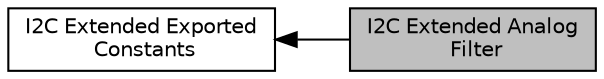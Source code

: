 digraph "I2C Extended Analog Filter"
{
  edge [fontname="Helvetica",fontsize="10",labelfontname="Helvetica",labelfontsize="10"];
  node [fontname="Helvetica",fontsize="10",shape=box];
  rankdir=LR;
  Node1 [label="I2C Extended Analog\l Filter",height=0.2,width=0.4,color="black", fillcolor="grey75", style="filled", fontcolor="black",tooltip=" "];
  Node2 [label="I2C Extended Exported\l Constants",height=0.2,width=0.4,color="black", fillcolor="white", style="filled",URL="$group___i2_c_ex___exported___constants.html",tooltip=" "];
  Node2->Node1 [shape=plaintext, dir="back", style="solid"];
}
